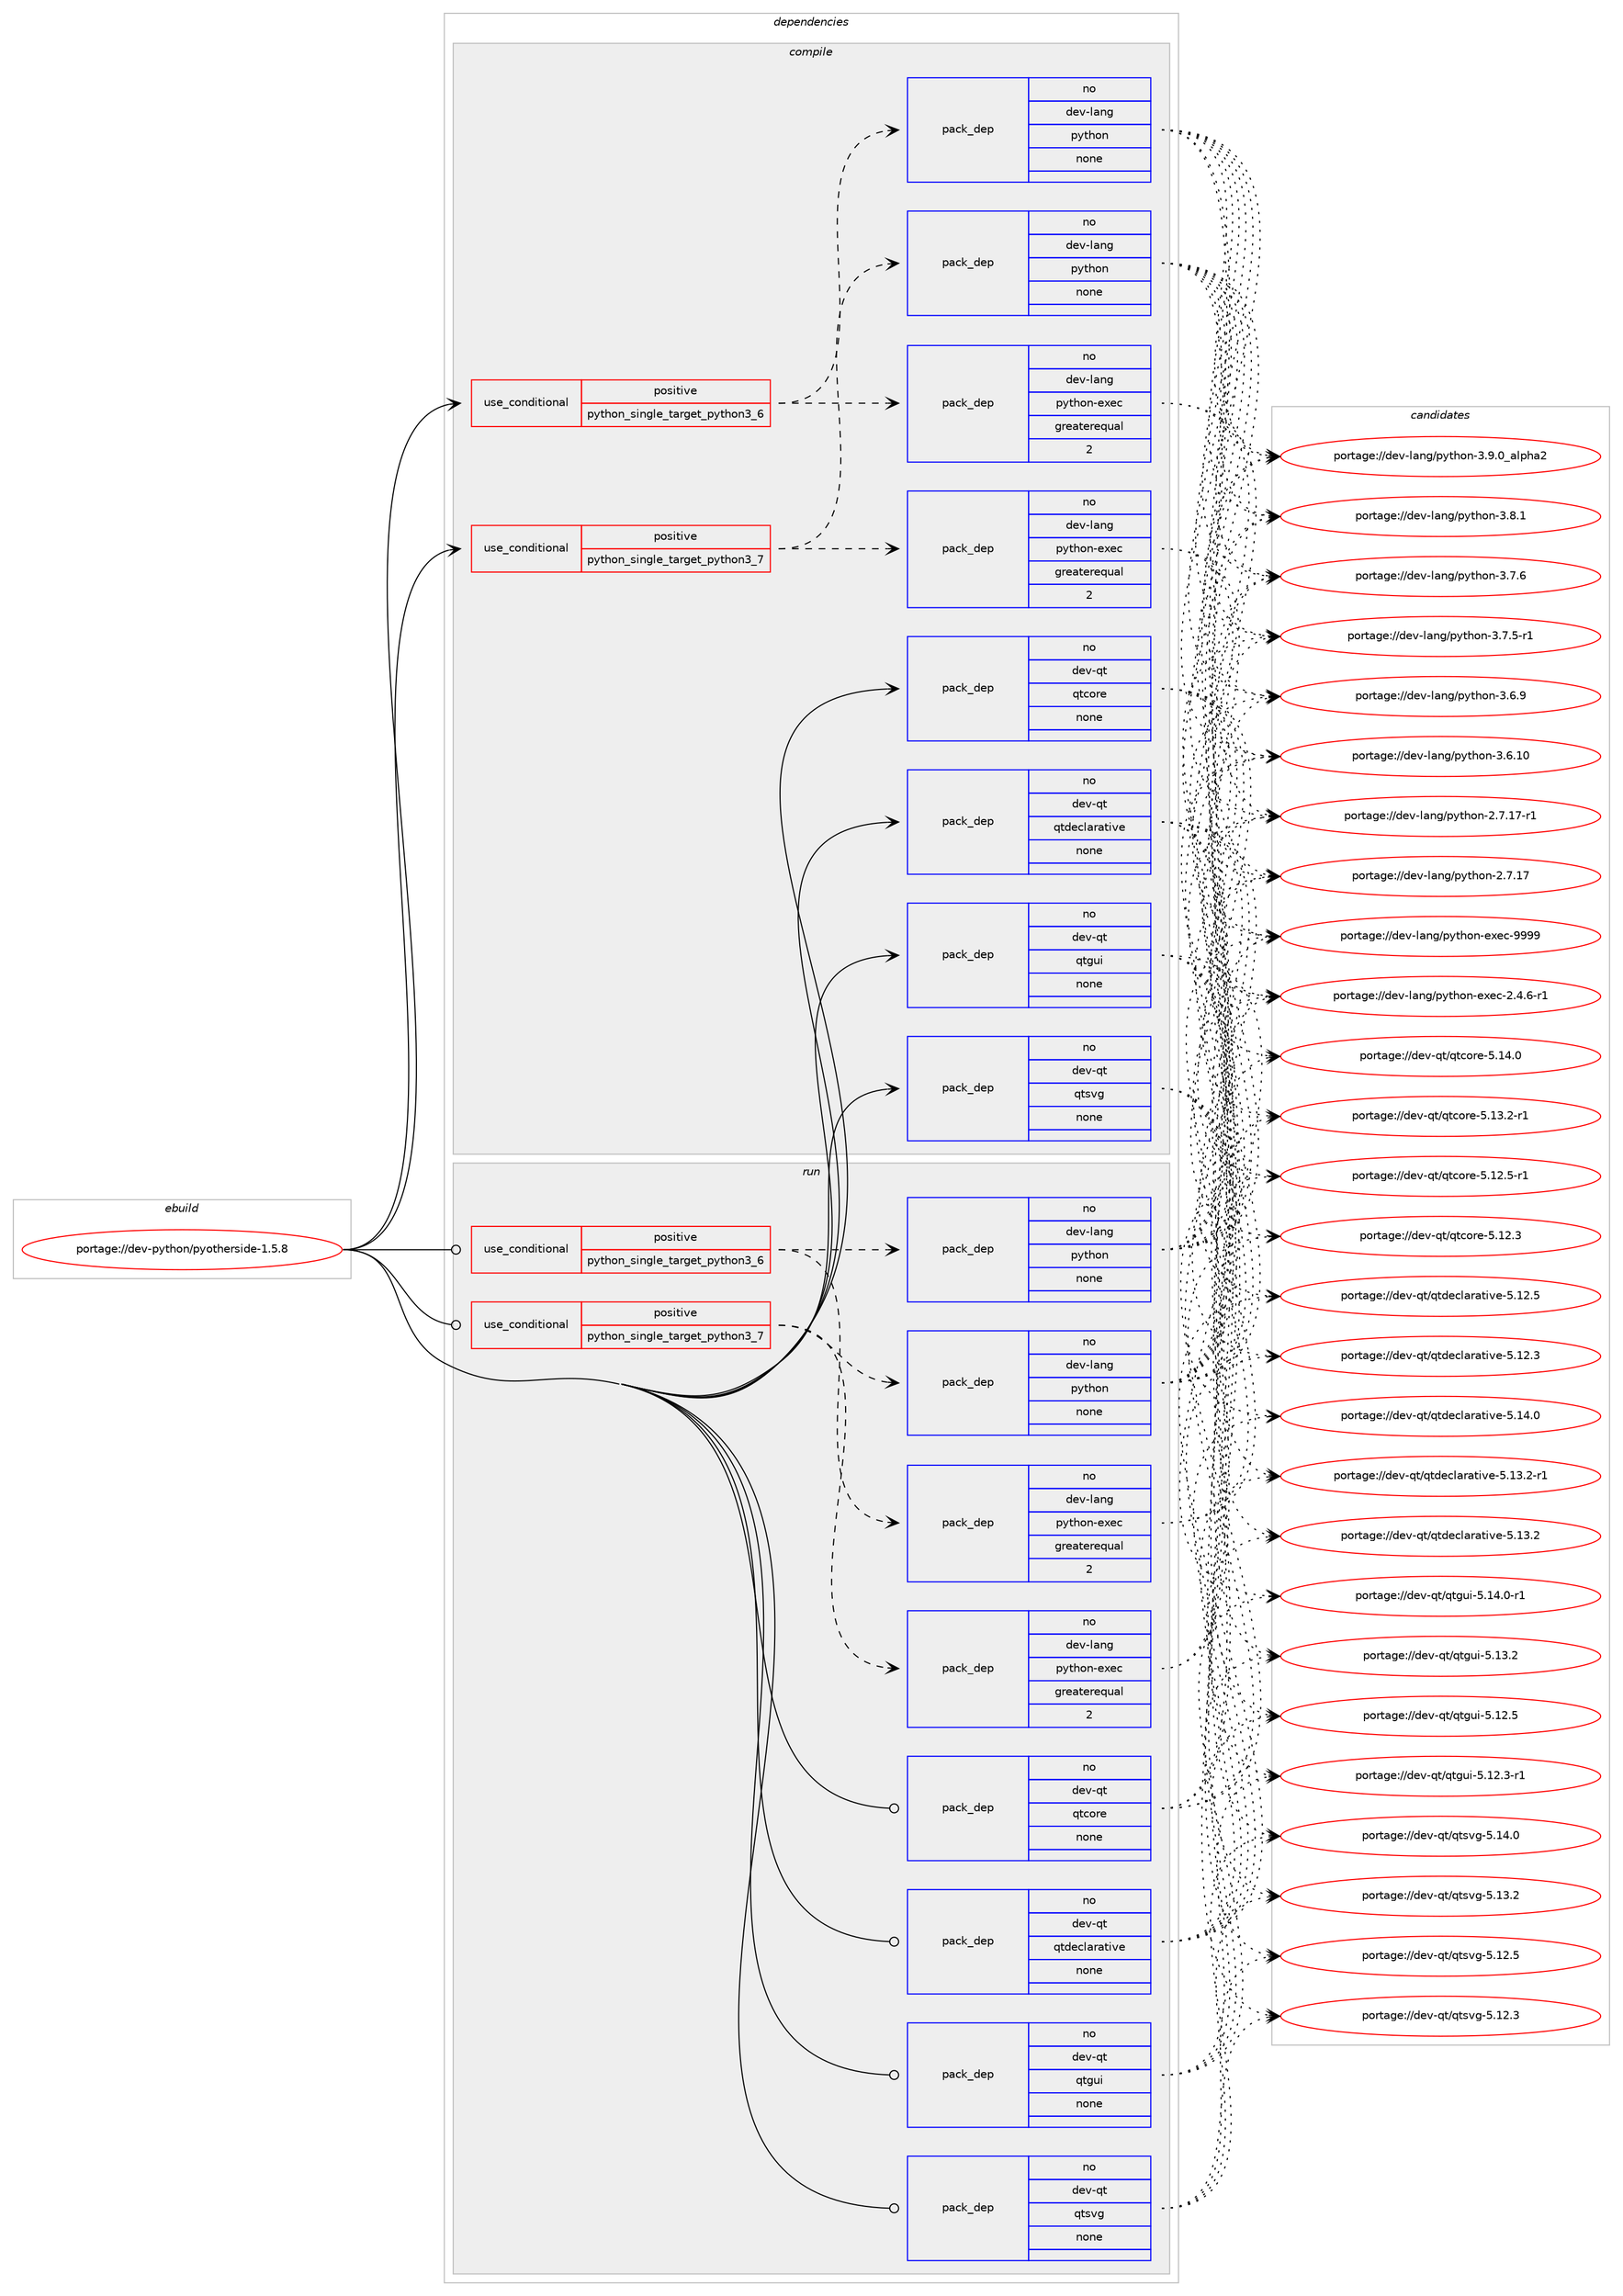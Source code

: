 digraph prolog {

# *************
# Graph options
# *************

newrank=true;
concentrate=true;
compound=true;
graph [rankdir=LR,fontname=Helvetica,fontsize=10,ranksep=1.5];#, ranksep=2.5, nodesep=0.2];
edge  [arrowhead=vee];
node  [fontname=Helvetica,fontsize=10];

# **********
# The ebuild
# **********

subgraph cluster_leftcol {
color=gray;
rank=same;
label=<<i>ebuild</i>>;
id [label="portage://dev-python/pyotherside-1.5.8", color=red, width=4, href="../dev-python/pyotherside-1.5.8.svg"];
}

# ****************
# The dependencies
# ****************

subgraph cluster_midcol {
color=gray;
label=<<i>dependencies</i>>;
subgraph cluster_compile {
fillcolor="#eeeeee";
style=filled;
label=<<i>compile</i>>;
subgraph cond108923 {
dependency436297 [label=<<TABLE BORDER="0" CELLBORDER="1" CELLSPACING="0" CELLPADDING="4"><TR><TD ROWSPAN="3" CELLPADDING="10">use_conditional</TD></TR><TR><TD>positive</TD></TR><TR><TD>python_single_target_python3_6</TD></TR></TABLE>>, shape=none, color=red];
subgraph pack322442 {
dependency436298 [label=<<TABLE BORDER="0" CELLBORDER="1" CELLSPACING="0" CELLPADDING="4" WIDTH="220"><TR><TD ROWSPAN="6" CELLPADDING="30">pack_dep</TD></TR><TR><TD WIDTH="110">no</TD></TR><TR><TD>dev-lang</TD></TR><TR><TD>python</TD></TR><TR><TD>none</TD></TR><TR><TD></TD></TR></TABLE>>, shape=none, color=blue];
}
dependency436297:e -> dependency436298:w [weight=20,style="dashed",arrowhead="vee"];
subgraph pack322443 {
dependency436299 [label=<<TABLE BORDER="0" CELLBORDER="1" CELLSPACING="0" CELLPADDING="4" WIDTH="220"><TR><TD ROWSPAN="6" CELLPADDING="30">pack_dep</TD></TR><TR><TD WIDTH="110">no</TD></TR><TR><TD>dev-lang</TD></TR><TR><TD>python-exec</TD></TR><TR><TD>greaterequal</TD></TR><TR><TD>2</TD></TR></TABLE>>, shape=none, color=blue];
}
dependency436297:e -> dependency436299:w [weight=20,style="dashed",arrowhead="vee"];
}
id:e -> dependency436297:w [weight=20,style="solid",arrowhead="vee"];
subgraph cond108924 {
dependency436300 [label=<<TABLE BORDER="0" CELLBORDER="1" CELLSPACING="0" CELLPADDING="4"><TR><TD ROWSPAN="3" CELLPADDING="10">use_conditional</TD></TR><TR><TD>positive</TD></TR><TR><TD>python_single_target_python3_7</TD></TR></TABLE>>, shape=none, color=red];
subgraph pack322444 {
dependency436301 [label=<<TABLE BORDER="0" CELLBORDER="1" CELLSPACING="0" CELLPADDING="4" WIDTH="220"><TR><TD ROWSPAN="6" CELLPADDING="30">pack_dep</TD></TR><TR><TD WIDTH="110">no</TD></TR><TR><TD>dev-lang</TD></TR><TR><TD>python</TD></TR><TR><TD>none</TD></TR><TR><TD></TD></TR></TABLE>>, shape=none, color=blue];
}
dependency436300:e -> dependency436301:w [weight=20,style="dashed",arrowhead="vee"];
subgraph pack322445 {
dependency436302 [label=<<TABLE BORDER="0" CELLBORDER="1" CELLSPACING="0" CELLPADDING="4" WIDTH="220"><TR><TD ROWSPAN="6" CELLPADDING="30">pack_dep</TD></TR><TR><TD WIDTH="110">no</TD></TR><TR><TD>dev-lang</TD></TR><TR><TD>python-exec</TD></TR><TR><TD>greaterequal</TD></TR><TR><TD>2</TD></TR></TABLE>>, shape=none, color=blue];
}
dependency436300:e -> dependency436302:w [weight=20,style="dashed",arrowhead="vee"];
}
id:e -> dependency436300:w [weight=20,style="solid",arrowhead="vee"];
subgraph pack322446 {
dependency436303 [label=<<TABLE BORDER="0" CELLBORDER="1" CELLSPACING="0" CELLPADDING="4" WIDTH="220"><TR><TD ROWSPAN="6" CELLPADDING="30">pack_dep</TD></TR><TR><TD WIDTH="110">no</TD></TR><TR><TD>dev-qt</TD></TR><TR><TD>qtcore</TD></TR><TR><TD>none</TD></TR><TR><TD></TD></TR></TABLE>>, shape=none, color=blue];
}
id:e -> dependency436303:w [weight=20,style="solid",arrowhead="vee"];
subgraph pack322447 {
dependency436304 [label=<<TABLE BORDER="0" CELLBORDER="1" CELLSPACING="0" CELLPADDING="4" WIDTH="220"><TR><TD ROWSPAN="6" CELLPADDING="30">pack_dep</TD></TR><TR><TD WIDTH="110">no</TD></TR><TR><TD>dev-qt</TD></TR><TR><TD>qtdeclarative</TD></TR><TR><TD>none</TD></TR><TR><TD></TD></TR></TABLE>>, shape=none, color=blue];
}
id:e -> dependency436304:w [weight=20,style="solid",arrowhead="vee"];
subgraph pack322448 {
dependency436305 [label=<<TABLE BORDER="0" CELLBORDER="1" CELLSPACING="0" CELLPADDING="4" WIDTH="220"><TR><TD ROWSPAN="6" CELLPADDING="30">pack_dep</TD></TR><TR><TD WIDTH="110">no</TD></TR><TR><TD>dev-qt</TD></TR><TR><TD>qtgui</TD></TR><TR><TD>none</TD></TR><TR><TD></TD></TR></TABLE>>, shape=none, color=blue];
}
id:e -> dependency436305:w [weight=20,style="solid",arrowhead="vee"];
subgraph pack322449 {
dependency436306 [label=<<TABLE BORDER="0" CELLBORDER="1" CELLSPACING="0" CELLPADDING="4" WIDTH="220"><TR><TD ROWSPAN="6" CELLPADDING="30">pack_dep</TD></TR><TR><TD WIDTH="110">no</TD></TR><TR><TD>dev-qt</TD></TR><TR><TD>qtsvg</TD></TR><TR><TD>none</TD></TR><TR><TD></TD></TR></TABLE>>, shape=none, color=blue];
}
id:e -> dependency436306:w [weight=20,style="solid",arrowhead="vee"];
}
subgraph cluster_compileandrun {
fillcolor="#eeeeee";
style=filled;
label=<<i>compile and run</i>>;
}
subgraph cluster_run {
fillcolor="#eeeeee";
style=filled;
label=<<i>run</i>>;
subgraph cond108925 {
dependency436307 [label=<<TABLE BORDER="0" CELLBORDER="1" CELLSPACING="0" CELLPADDING="4"><TR><TD ROWSPAN="3" CELLPADDING="10">use_conditional</TD></TR><TR><TD>positive</TD></TR><TR><TD>python_single_target_python3_6</TD></TR></TABLE>>, shape=none, color=red];
subgraph pack322450 {
dependency436308 [label=<<TABLE BORDER="0" CELLBORDER="1" CELLSPACING="0" CELLPADDING="4" WIDTH="220"><TR><TD ROWSPAN="6" CELLPADDING="30">pack_dep</TD></TR><TR><TD WIDTH="110">no</TD></TR><TR><TD>dev-lang</TD></TR><TR><TD>python</TD></TR><TR><TD>none</TD></TR><TR><TD></TD></TR></TABLE>>, shape=none, color=blue];
}
dependency436307:e -> dependency436308:w [weight=20,style="dashed",arrowhead="vee"];
subgraph pack322451 {
dependency436309 [label=<<TABLE BORDER="0" CELLBORDER="1" CELLSPACING="0" CELLPADDING="4" WIDTH="220"><TR><TD ROWSPAN="6" CELLPADDING="30">pack_dep</TD></TR><TR><TD WIDTH="110">no</TD></TR><TR><TD>dev-lang</TD></TR><TR><TD>python-exec</TD></TR><TR><TD>greaterequal</TD></TR><TR><TD>2</TD></TR></TABLE>>, shape=none, color=blue];
}
dependency436307:e -> dependency436309:w [weight=20,style="dashed",arrowhead="vee"];
}
id:e -> dependency436307:w [weight=20,style="solid",arrowhead="odot"];
subgraph cond108926 {
dependency436310 [label=<<TABLE BORDER="0" CELLBORDER="1" CELLSPACING="0" CELLPADDING="4"><TR><TD ROWSPAN="3" CELLPADDING="10">use_conditional</TD></TR><TR><TD>positive</TD></TR><TR><TD>python_single_target_python3_7</TD></TR></TABLE>>, shape=none, color=red];
subgraph pack322452 {
dependency436311 [label=<<TABLE BORDER="0" CELLBORDER="1" CELLSPACING="0" CELLPADDING="4" WIDTH="220"><TR><TD ROWSPAN="6" CELLPADDING="30">pack_dep</TD></TR><TR><TD WIDTH="110">no</TD></TR><TR><TD>dev-lang</TD></TR><TR><TD>python</TD></TR><TR><TD>none</TD></TR><TR><TD></TD></TR></TABLE>>, shape=none, color=blue];
}
dependency436310:e -> dependency436311:w [weight=20,style="dashed",arrowhead="vee"];
subgraph pack322453 {
dependency436312 [label=<<TABLE BORDER="0" CELLBORDER="1" CELLSPACING="0" CELLPADDING="4" WIDTH="220"><TR><TD ROWSPAN="6" CELLPADDING="30">pack_dep</TD></TR><TR><TD WIDTH="110">no</TD></TR><TR><TD>dev-lang</TD></TR><TR><TD>python-exec</TD></TR><TR><TD>greaterequal</TD></TR><TR><TD>2</TD></TR></TABLE>>, shape=none, color=blue];
}
dependency436310:e -> dependency436312:w [weight=20,style="dashed",arrowhead="vee"];
}
id:e -> dependency436310:w [weight=20,style="solid",arrowhead="odot"];
subgraph pack322454 {
dependency436313 [label=<<TABLE BORDER="0" CELLBORDER="1" CELLSPACING="0" CELLPADDING="4" WIDTH="220"><TR><TD ROWSPAN="6" CELLPADDING="30">pack_dep</TD></TR><TR><TD WIDTH="110">no</TD></TR><TR><TD>dev-qt</TD></TR><TR><TD>qtcore</TD></TR><TR><TD>none</TD></TR><TR><TD></TD></TR></TABLE>>, shape=none, color=blue];
}
id:e -> dependency436313:w [weight=20,style="solid",arrowhead="odot"];
subgraph pack322455 {
dependency436314 [label=<<TABLE BORDER="0" CELLBORDER="1" CELLSPACING="0" CELLPADDING="4" WIDTH="220"><TR><TD ROWSPAN="6" CELLPADDING="30">pack_dep</TD></TR><TR><TD WIDTH="110">no</TD></TR><TR><TD>dev-qt</TD></TR><TR><TD>qtdeclarative</TD></TR><TR><TD>none</TD></TR><TR><TD></TD></TR></TABLE>>, shape=none, color=blue];
}
id:e -> dependency436314:w [weight=20,style="solid",arrowhead="odot"];
subgraph pack322456 {
dependency436315 [label=<<TABLE BORDER="0" CELLBORDER="1" CELLSPACING="0" CELLPADDING="4" WIDTH="220"><TR><TD ROWSPAN="6" CELLPADDING="30">pack_dep</TD></TR><TR><TD WIDTH="110">no</TD></TR><TR><TD>dev-qt</TD></TR><TR><TD>qtgui</TD></TR><TR><TD>none</TD></TR><TR><TD></TD></TR></TABLE>>, shape=none, color=blue];
}
id:e -> dependency436315:w [weight=20,style="solid",arrowhead="odot"];
subgraph pack322457 {
dependency436316 [label=<<TABLE BORDER="0" CELLBORDER="1" CELLSPACING="0" CELLPADDING="4" WIDTH="220"><TR><TD ROWSPAN="6" CELLPADDING="30">pack_dep</TD></TR><TR><TD WIDTH="110">no</TD></TR><TR><TD>dev-qt</TD></TR><TR><TD>qtsvg</TD></TR><TR><TD>none</TD></TR><TR><TD></TD></TR></TABLE>>, shape=none, color=blue];
}
id:e -> dependency436316:w [weight=20,style="solid",arrowhead="odot"];
}
}

# **************
# The candidates
# **************

subgraph cluster_choices {
rank=same;
color=gray;
label=<<i>candidates</i>>;

subgraph choice322442 {
color=black;
nodesep=1;
choice10010111845108971101034711212111610411111045514657464895971081121049750 [label="portage://dev-lang/python-3.9.0_alpha2", color=red, width=4,href="../dev-lang/python-3.9.0_alpha2.svg"];
choice100101118451089711010347112121116104111110455146564649 [label="portage://dev-lang/python-3.8.1", color=red, width=4,href="../dev-lang/python-3.8.1.svg"];
choice100101118451089711010347112121116104111110455146554654 [label="portage://dev-lang/python-3.7.6", color=red, width=4,href="../dev-lang/python-3.7.6.svg"];
choice1001011184510897110103471121211161041111104551465546534511449 [label="portage://dev-lang/python-3.7.5-r1", color=red, width=4,href="../dev-lang/python-3.7.5-r1.svg"];
choice100101118451089711010347112121116104111110455146544657 [label="portage://dev-lang/python-3.6.9", color=red, width=4,href="../dev-lang/python-3.6.9.svg"];
choice10010111845108971101034711212111610411111045514654464948 [label="portage://dev-lang/python-3.6.10", color=red, width=4,href="../dev-lang/python-3.6.10.svg"];
choice100101118451089711010347112121116104111110455046554649554511449 [label="portage://dev-lang/python-2.7.17-r1", color=red, width=4,href="../dev-lang/python-2.7.17-r1.svg"];
choice10010111845108971101034711212111610411111045504655464955 [label="portage://dev-lang/python-2.7.17", color=red, width=4,href="../dev-lang/python-2.7.17.svg"];
dependency436298:e -> choice10010111845108971101034711212111610411111045514657464895971081121049750:w [style=dotted,weight="100"];
dependency436298:e -> choice100101118451089711010347112121116104111110455146564649:w [style=dotted,weight="100"];
dependency436298:e -> choice100101118451089711010347112121116104111110455146554654:w [style=dotted,weight="100"];
dependency436298:e -> choice1001011184510897110103471121211161041111104551465546534511449:w [style=dotted,weight="100"];
dependency436298:e -> choice100101118451089711010347112121116104111110455146544657:w [style=dotted,weight="100"];
dependency436298:e -> choice10010111845108971101034711212111610411111045514654464948:w [style=dotted,weight="100"];
dependency436298:e -> choice100101118451089711010347112121116104111110455046554649554511449:w [style=dotted,weight="100"];
dependency436298:e -> choice10010111845108971101034711212111610411111045504655464955:w [style=dotted,weight="100"];
}
subgraph choice322443 {
color=black;
nodesep=1;
choice10010111845108971101034711212111610411111045101120101994557575757 [label="portage://dev-lang/python-exec-9999", color=red, width=4,href="../dev-lang/python-exec-9999.svg"];
choice10010111845108971101034711212111610411111045101120101994550465246544511449 [label="portage://dev-lang/python-exec-2.4.6-r1", color=red, width=4,href="../dev-lang/python-exec-2.4.6-r1.svg"];
dependency436299:e -> choice10010111845108971101034711212111610411111045101120101994557575757:w [style=dotted,weight="100"];
dependency436299:e -> choice10010111845108971101034711212111610411111045101120101994550465246544511449:w [style=dotted,weight="100"];
}
subgraph choice322444 {
color=black;
nodesep=1;
choice10010111845108971101034711212111610411111045514657464895971081121049750 [label="portage://dev-lang/python-3.9.0_alpha2", color=red, width=4,href="../dev-lang/python-3.9.0_alpha2.svg"];
choice100101118451089711010347112121116104111110455146564649 [label="portage://dev-lang/python-3.8.1", color=red, width=4,href="../dev-lang/python-3.8.1.svg"];
choice100101118451089711010347112121116104111110455146554654 [label="portage://dev-lang/python-3.7.6", color=red, width=4,href="../dev-lang/python-3.7.6.svg"];
choice1001011184510897110103471121211161041111104551465546534511449 [label="portage://dev-lang/python-3.7.5-r1", color=red, width=4,href="../dev-lang/python-3.7.5-r1.svg"];
choice100101118451089711010347112121116104111110455146544657 [label="portage://dev-lang/python-3.6.9", color=red, width=4,href="../dev-lang/python-3.6.9.svg"];
choice10010111845108971101034711212111610411111045514654464948 [label="portage://dev-lang/python-3.6.10", color=red, width=4,href="../dev-lang/python-3.6.10.svg"];
choice100101118451089711010347112121116104111110455046554649554511449 [label="portage://dev-lang/python-2.7.17-r1", color=red, width=4,href="../dev-lang/python-2.7.17-r1.svg"];
choice10010111845108971101034711212111610411111045504655464955 [label="portage://dev-lang/python-2.7.17", color=red, width=4,href="../dev-lang/python-2.7.17.svg"];
dependency436301:e -> choice10010111845108971101034711212111610411111045514657464895971081121049750:w [style=dotted,weight="100"];
dependency436301:e -> choice100101118451089711010347112121116104111110455146564649:w [style=dotted,weight="100"];
dependency436301:e -> choice100101118451089711010347112121116104111110455146554654:w [style=dotted,weight="100"];
dependency436301:e -> choice1001011184510897110103471121211161041111104551465546534511449:w [style=dotted,weight="100"];
dependency436301:e -> choice100101118451089711010347112121116104111110455146544657:w [style=dotted,weight="100"];
dependency436301:e -> choice10010111845108971101034711212111610411111045514654464948:w [style=dotted,weight="100"];
dependency436301:e -> choice100101118451089711010347112121116104111110455046554649554511449:w [style=dotted,weight="100"];
dependency436301:e -> choice10010111845108971101034711212111610411111045504655464955:w [style=dotted,weight="100"];
}
subgraph choice322445 {
color=black;
nodesep=1;
choice10010111845108971101034711212111610411111045101120101994557575757 [label="portage://dev-lang/python-exec-9999", color=red, width=4,href="../dev-lang/python-exec-9999.svg"];
choice10010111845108971101034711212111610411111045101120101994550465246544511449 [label="portage://dev-lang/python-exec-2.4.6-r1", color=red, width=4,href="../dev-lang/python-exec-2.4.6-r1.svg"];
dependency436302:e -> choice10010111845108971101034711212111610411111045101120101994557575757:w [style=dotted,weight="100"];
dependency436302:e -> choice10010111845108971101034711212111610411111045101120101994550465246544511449:w [style=dotted,weight="100"];
}
subgraph choice322446 {
color=black;
nodesep=1;
choice10010111845113116471131169911111410145534649524648 [label="portage://dev-qt/qtcore-5.14.0", color=red, width=4,href="../dev-qt/qtcore-5.14.0.svg"];
choice100101118451131164711311699111114101455346495146504511449 [label="portage://dev-qt/qtcore-5.13.2-r1", color=red, width=4,href="../dev-qt/qtcore-5.13.2-r1.svg"];
choice100101118451131164711311699111114101455346495046534511449 [label="portage://dev-qt/qtcore-5.12.5-r1", color=red, width=4,href="../dev-qt/qtcore-5.12.5-r1.svg"];
choice10010111845113116471131169911111410145534649504651 [label="portage://dev-qt/qtcore-5.12.3", color=red, width=4,href="../dev-qt/qtcore-5.12.3.svg"];
dependency436303:e -> choice10010111845113116471131169911111410145534649524648:w [style=dotted,weight="100"];
dependency436303:e -> choice100101118451131164711311699111114101455346495146504511449:w [style=dotted,weight="100"];
dependency436303:e -> choice100101118451131164711311699111114101455346495046534511449:w [style=dotted,weight="100"];
dependency436303:e -> choice10010111845113116471131169911111410145534649504651:w [style=dotted,weight="100"];
}
subgraph choice322447 {
color=black;
nodesep=1;
choice100101118451131164711311610010199108971149711610511810145534649524648 [label="portage://dev-qt/qtdeclarative-5.14.0", color=red, width=4,href="../dev-qt/qtdeclarative-5.14.0.svg"];
choice1001011184511311647113116100101991089711497116105118101455346495146504511449 [label="portage://dev-qt/qtdeclarative-5.13.2-r1", color=red, width=4,href="../dev-qt/qtdeclarative-5.13.2-r1.svg"];
choice100101118451131164711311610010199108971149711610511810145534649514650 [label="portage://dev-qt/qtdeclarative-5.13.2", color=red, width=4,href="../dev-qt/qtdeclarative-5.13.2.svg"];
choice100101118451131164711311610010199108971149711610511810145534649504653 [label="portage://dev-qt/qtdeclarative-5.12.5", color=red, width=4,href="../dev-qt/qtdeclarative-5.12.5.svg"];
choice100101118451131164711311610010199108971149711610511810145534649504651 [label="portage://dev-qt/qtdeclarative-5.12.3", color=red, width=4,href="../dev-qt/qtdeclarative-5.12.3.svg"];
dependency436304:e -> choice100101118451131164711311610010199108971149711610511810145534649524648:w [style=dotted,weight="100"];
dependency436304:e -> choice1001011184511311647113116100101991089711497116105118101455346495146504511449:w [style=dotted,weight="100"];
dependency436304:e -> choice100101118451131164711311610010199108971149711610511810145534649514650:w [style=dotted,weight="100"];
dependency436304:e -> choice100101118451131164711311610010199108971149711610511810145534649504653:w [style=dotted,weight="100"];
dependency436304:e -> choice100101118451131164711311610010199108971149711610511810145534649504651:w [style=dotted,weight="100"];
}
subgraph choice322448 {
color=black;
nodesep=1;
choice1001011184511311647113116103117105455346495246484511449 [label="portage://dev-qt/qtgui-5.14.0-r1", color=red, width=4,href="../dev-qt/qtgui-5.14.0-r1.svg"];
choice100101118451131164711311610311710545534649514650 [label="portage://dev-qt/qtgui-5.13.2", color=red, width=4,href="../dev-qt/qtgui-5.13.2.svg"];
choice100101118451131164711311610311710545534649504653 [label="portage://dev-qt/qtgui-5.12.5", color=red, width=4,href="../dev-qt/qtgui-5.12.5.svg"];
choice1001011184511311647113116103117105455346495046514511449 [label="portage://dev-qt/qtgui-5.12.3-r1", color=red, width=4,href="../dev-qt/qtgui-5.12.3-r1.svg"];
dependency436305:e -> choice1001011184511311647113116103117105455346495246484511449:w [style=dotted,weight="100"];
dependency436305:e -> choice100101118451131164711311610311710545534649514650:w [style=dotted,weight="100"];
dependency436305:e -> choice100101118451131164711311610311710545534649504653:w [style=dotted,weight="100"];
dependency436305:e -> choice1001011184511311647113116103117105455346495046514511449:w [style=dotted,weight="100"];
}
subgraph choice322449 {
color=black;
nodesep=1;
choice100101118451131164711311611511810345534649524648 [label="portage://dev-qt/qtsvg-5.14.0", color=red, width=4,href="../dev-qt/qtsvg-5.14.0.svg"];
choice100101118451131164711311611511810345534649514650 [label="portage://dev-qt/qtsvg-5.13.2", color=red, width=4,href="../dev-qt/qtsvg-5.13.2.svg"];
choice100101118451131164711311611511810345534649504653 [label="portage://dev-qt/qtsvg-5.12.5", color=red, width=4,href="../dev-qt/qtsvg-5.12.5.svg"];
choice100101118451131164711311611511810345534649504651 [label="portage://dev-qt/qtsvg-5.12.3", color=red, width=4,href="../dev-qt/qtsvg-5.12.3.svg"];
dependency436306:e -> choice100101118451131164711311611511810345534649524648:w [style=dotted,weight="100"];
dependency436306:e -> choice100101118451131164711311611511810345534649514650:w [style=dotted,weight="100"];
dependency436306:e -> choice100101118451131164711311611511810345534649504653:w [style=dotted,weight="100"];
dependency436306:e -> choice100101118451131164711311611511810345534649504651:w [style=dotted,weight="100"];
}
subgraph choice322450 {
color=black;
nodesep=1;
choice10010111845108971101034711212111610411111045514657464895971081121049750 [label="portage://dev-lang/python-3.9.0_alpha2", color=red, width=4,href="../dev-lang/python-3.9.0_alpha2.svg"];
choice100101118451089711010347112121116104111110455146564649 [label="portage://dev-lang/python-3.8.1", color=red, width=4,href="../dev-lang/python-3.8.1.svg"];
choice100101118451089711010347112121116104111110455146554654 [label="portage://dev-lang/python-3.7.6", color=red, width=4,href="../dev-lang/python-3.7.6.svg"];
choice1001011184510897110103471121211161041111104551465546534511449 [label="portage://dev-lang/python-3.7.5-r1", color=red, width=4,href="../dev-lang/python-3.7.5-r1.svg"];
choice100101118451089711010347112121116104111110455146544657 [label="portage://dev-lang/python-3.6.9", color=red, width=4,href="../dev-lang/python-3.6.9.svg"];
choice10010111845108971101034711212111610411111045514654464948 [label="portage://dev-lang/python-3.6.10", color=red, width=4,href="../dev-lang/python-3.6.10.svg"];
choice100101118451089711010347112121116104111110455046554649554511449 [label="portage://dev-lang/python-2.7.17-r1", color=red, width=4,href="../dev-lang/python-2.7.17-r1.svg"];
choice10010111845108971101034711212111610411111045504655464955 [label="portage://dev-lang/python-2.7.17", color=red, width=4,href="../dev-lang/python-2.7.17.svg"];
dependency436308:e -> choice10010111845108971101034711212111610411111045514657464895971081121049750:w [style=dotted,weight="100"];
dependency436308:e -> choice100101118451089711010347112121116104111110455146564649:w [style=dotted,weight="100"];
dependency436308:e -> choice100101118451089711010347112121116104111110455146554654:w [style=dotted,weight="100"];
dependency436308:e -> choice1001011184510897110103471121211161041111104551465546534511449:w [style=dotted,weight="100"];
dependency436308:e -> choice100101118451089711010347112121116104111110455146544657:w [style=dotted,weight="100"];
dependency436308:e -> choice10010111845108971101034711212111610411111045514654464948:w [style=dotted,weight="100"];
dependency436308:e -> choice100101118451089711010347112121116104111110455046554649554511449:w [style=dotted,weight="100"];
dependency436308:e -> choice10010111845108971101034711212111610411111045504655464955:w [style=dotted,weight="100"];
}
subgraph choice322451 {
color=black;
nodesep=1;
choice10010111845108971101034711212111610411111045101120101994557575757 [label="portage://dev-lang/python-exec-9999", color=red, width=4,href="../dev-lang/python-exec-9999.svg"];
choice10010111845108971101034711212111610411111045101120101994550465246544511449 [label="portage://dev-lang/python-exec-2.4.6-r1", color=red, width=4,href="../dev-lang/python-exec-2.4.6-r1.svg"];
dependency436309:e -> choice10010111845108971101034711212111610411111045101120101994557575757:w [style=dotted,weight="100"];
dependency436309:e -> choice10010111845108971101034711212111610411111045101120101994550465246544511449:w [style=dotted,weight="100"];
}
subgraph choice322452 {
color=black;
nodesep=1;
choice10010111845108971101034711212111610411111045514657464895971081121049750 [label="portage://dev-lang/python-3.9.0_alpha2", color=red, width=4,href="../dev-lang/python-3.9.0_alpha2.svg"];
choice100101118451089711010347112121116104111110455146564649 [label="portage://dev-lang/python-3.8.1", color=red, width=4,href="../dev-lang/python-3.8.1.svg"];
choice100101118451089711010347112121116104111110455146554654 [label="portage://dev-lang/python-3.7.6", color=red, width=4,href="../dev-lang/python-3.7.6.svg"];
choice1001011184510897110103471121211161041111104551465546534511449 [label="portage://dev-lang/python-3.7.5-r1", color=red, width=4,href="../dev-lang/python-3.7.5-r1.svg"];
choice100101118451089711010347112121116104111110455146544657 [label="portage://dev-lang/python-3.6.9", color=red, width=4,href="../dev-lang/python-3.6.9.svg"];
choice10010111845108971101034711212111610411111045514654464948 [label="portage://dev-lang/python-3.6.10", color=red, width=4,href="../dev-lang/python-3.6.10.svg"];
choice100101118451089711010347112121116104111110455046554649554511449 [label="portage://dev-lang/python-2.7.17-r1", color=red, width=4,href="../dev-lang/python-2.7.17-r1.svg"];
choice10010111845108971101034711212111610411111045504655464955 [label="portage://dev-lang/python-2.7.17", color=red, width=4,href="../dev-lang/python-2.7.17.svg"];
dependency436311:e -> choice10010111845108971101034711212111610411111045514657464895971081121049750:w [style=dotted,weight="100"];
dependency436311:e -> choice100101118451089711010347112121116104111110455146564649:w [style=dotted,weight="100"];
dependency436311:e -> choice100101118451089711010347112121116104111110455146554654:w [style=dotted,weight="100"];
dependency436311:e -> choice1001011184510897110103471121211161041111104551465546534511449:w [style=dotted,weight="100"];
dependency436311:e -> choice100101118451089711010347112121116104111110455146544657:w [style=dotted,weight="100"];
dependency436311:e -> choice10010111845108971101034711212111610411111045514654464948:w [style=dotted,weight="100"];
dependency436311:e -> choice100101118451089711010347112121116104111110455046554649554511449:w [style=dotted,weight="100"];
dependency436311:e -> choice10010111845108971101034711212111610411111045504655464955:w [style=dotted,weight="100"];
}
subgraph choice322453 {
color=black;
nodesep=1;
choice10010111845108971101034711212111610411111045101120101994557575757 [label="portage://dev-lang/python-exec-9999", color=red, width=4,href="../dev-lang/python-exec-9999.svg"];
choice10010111845108971101034711212111610411111045101120101994550465246544511449 [label="portage://dev-lang/python-exec-2.4.6-r1", color=red, width=4,href="../dev-lang/python-exec-2.4.6-r1.svg"];
dependency436312:e -> choice10010111845108971101034711212111610411111045101120101994557575757:w [style=dotted,weight="100"];
dependency436312:e -> choice10010111845108971101034711212111610411111045101120101994550465246544511449:w [style=dotted,weight="100"];
}
subgraph choice322454 {
color=black;
nodesep=1;
choice10010111845113116471131169911111410145534649524648 [label="portage://dev-qt/qtcore-5.14.0", color=red, width=4,href="../dev-qt/qtcore-5.14.0.svg"];
choice100101118451131164711311699111114101455346495146504511449 [label="portage://dev-qt/qtcore-5.13.2-r1", color=red, width=4,href="../dev-qt/qtcore-5.13.2-r1.svg"];
choice100101118451131164711311699111114101455346495046534511449 [label="portage://dev-qt/qtcore-5.12.5-r1", color=red, width=4,href="../dev-qt/qtcore-5.12.5-r1.svg"];
choice10010111845113116471131169911111410145534649504651 [label="portage://dev-qt/qtcore-5.12.3", color=red, width=4,href="../dev-qt/qtcore-5.12.3.svg"];
dependency436313:e -> choice10010111845113116471131169911111410145534649524648:w [style=dotted,weight="100"];
dependency436313:e -> choice100101118451131164711311699111114101455346495146504511449:w [style=dotted,weight="100"];
dependency436313:e -> choice100101118451131164711311699111114101455346495046534511449:w [style=dotted,weight="100"];
dependency436313:e -> choice10010111845113116471131169911111410145534649504651:w [style=dotted,weight="100"];
}
subgraph choice322455 {
color=black;
nodesep=1;
choice100101118451131164711311610010199108971149711610511810145534649524648 [label="portage://dev-qt/qtdeclarative-5.14.0", color=red, width=4,href="../dev-qt/qtdeclarative-5.14.0.svg"];
choice1001011184511311647113116100101991089711497116105118101455346495146504511449 [label="portage://dev-qt/qtdeclarative-5.13.2-r1", color=red, width=4,href="../dev-qt/qtdeclarative-5.13.2-r1.svg"];
choice100101118451131164711311610010199108971149711610511810145534649514650 [label="portage://dev-qt/qtdeclarative-5.13.2", color=red, width=4,href="../dev-qt/qtdeclarative-5.13.2.svg"];
choice100101118451131164711311610010199108971149711610511810145534649504653 [label="portage://dev-qt/qtdeclarative-5.12.5", color=red, width=4,href="../dev-qt/qtdeclarative-5.12.5.svg"];
choice100101118451131164711311610010199108971149711610511810145534649504651 [label="portage://dev-qt/qtdeclarative-5.12.3", color=red, width=4,href="../dev-qt/qtdeclarative-5.12.3.svg"];
dependency436314:e -> choice100101118451131164711311610010199108971149711610511810145534649524648:w [style=dotted,weight="100"];
dependency436314:e -> choice1001011184511311647113116100101991089711497116105118101455346495146504511449:w [style=dotted,weight="100"];
dependency436314:e -> choice100101118451131164711311610010199108971149711610511810145534649514650:w [style=dotted,weight="100"];
dependency436314:e -> choice100101118451131164711311610010199108971149711610511810145534649504653:w [style=dotted,weight="100"];
dependency436314:e -> choice100101118451131164711311610010199108971149711610511810145534649504651:w [style=dotted,weight="100"];
}
subgraph choice322456 {
color=black;
nodesep=1;
choice1001011184511311647113116103117105455346495246484511449 [label="portage://dev-qt/qtgui-5.14.0-r1", color=red, width=4,href="../dev-qt/qtgui-5.14.0-r1.svg"];
choice100101118451131164711311610311710545534649514650 [label="portage://dev-qt/qtgui-5.13.2", color=red, width=4,href="../dev-qt/qtgui-5.13.2.svg"];
choice100101118451131164711311610311710545534649504653 [label="portage://dev-qt/qtgui-5.12.5", color=red, width=4,href="../dev-qt/qtgui-5.12.5.svg"];
choice1001011184511311647113116103117105455346495046514511449 [label="portage://dev-qt/qtgui-5.12.3-r1", color=red, width=4,href="../dev-qt/qtgui-5.12.3-r1.svg"];
dependency436315:e -> choice1001011184511311647113116103117105455346495246484511449:w [style=dotted,weight="100"];
dependency436315:e -> choice100101118451131164711311610311710545534649514650:w [style=dotted,weight="100"];
dependency436315:e -> choice100101118451131164711311610311710545534649504653:w [style=dotted,weight="100"];
dependency436315:e -> choice1001011184511311647113116103117105455346495046514511449:w [style=dotted,weight="100"];
}
subgraph choice322457 {
color=black;
nodesep=1;
choice100101118451131164711311611511810345534649524648 [label="portage://dev-qt/qtsvg-5.14.0", color=red, width=4,href="../dev-qt/qtsvg-5.14.0.svg"];
choice100101118451131164711311611511810345534649514650 [label="portage://dev-qt/qtsvg-5.13.2", color=red, width=4,href="../dev-qt/qtsvg-5.13.2.svg"];
choice100101118451131164711311611511810345534649504653 [label="portage://dev-qt/qtsvg-5.12.5", color=red, width=4,href="../dev-qt/qtsvg-5.12.5.svg"];
choice100101118451131164711311611511810345534649504651 [label="portage://dev-qt/qtsvg-5.12.3", color=red, width=4,href="../dev-qt/qtsvg-5.12.3.svg"];
dependency436316:e -> choice100101118451131164711311611511810345534649524648:w [style=dotted,weight="100"];
dependency436316:e -> choice100101118451131164711311611511810345534649514650:w [style=dotted,weight="100"];
dependency436316:e -> choice100101118451131164711311611511810345534649504653:w [style=dotted,weight="100"];
dependency436316:e -> choice100101118451131164711311611511810345534649504651:w [style=dotted,weight="100"];
}
}

}
